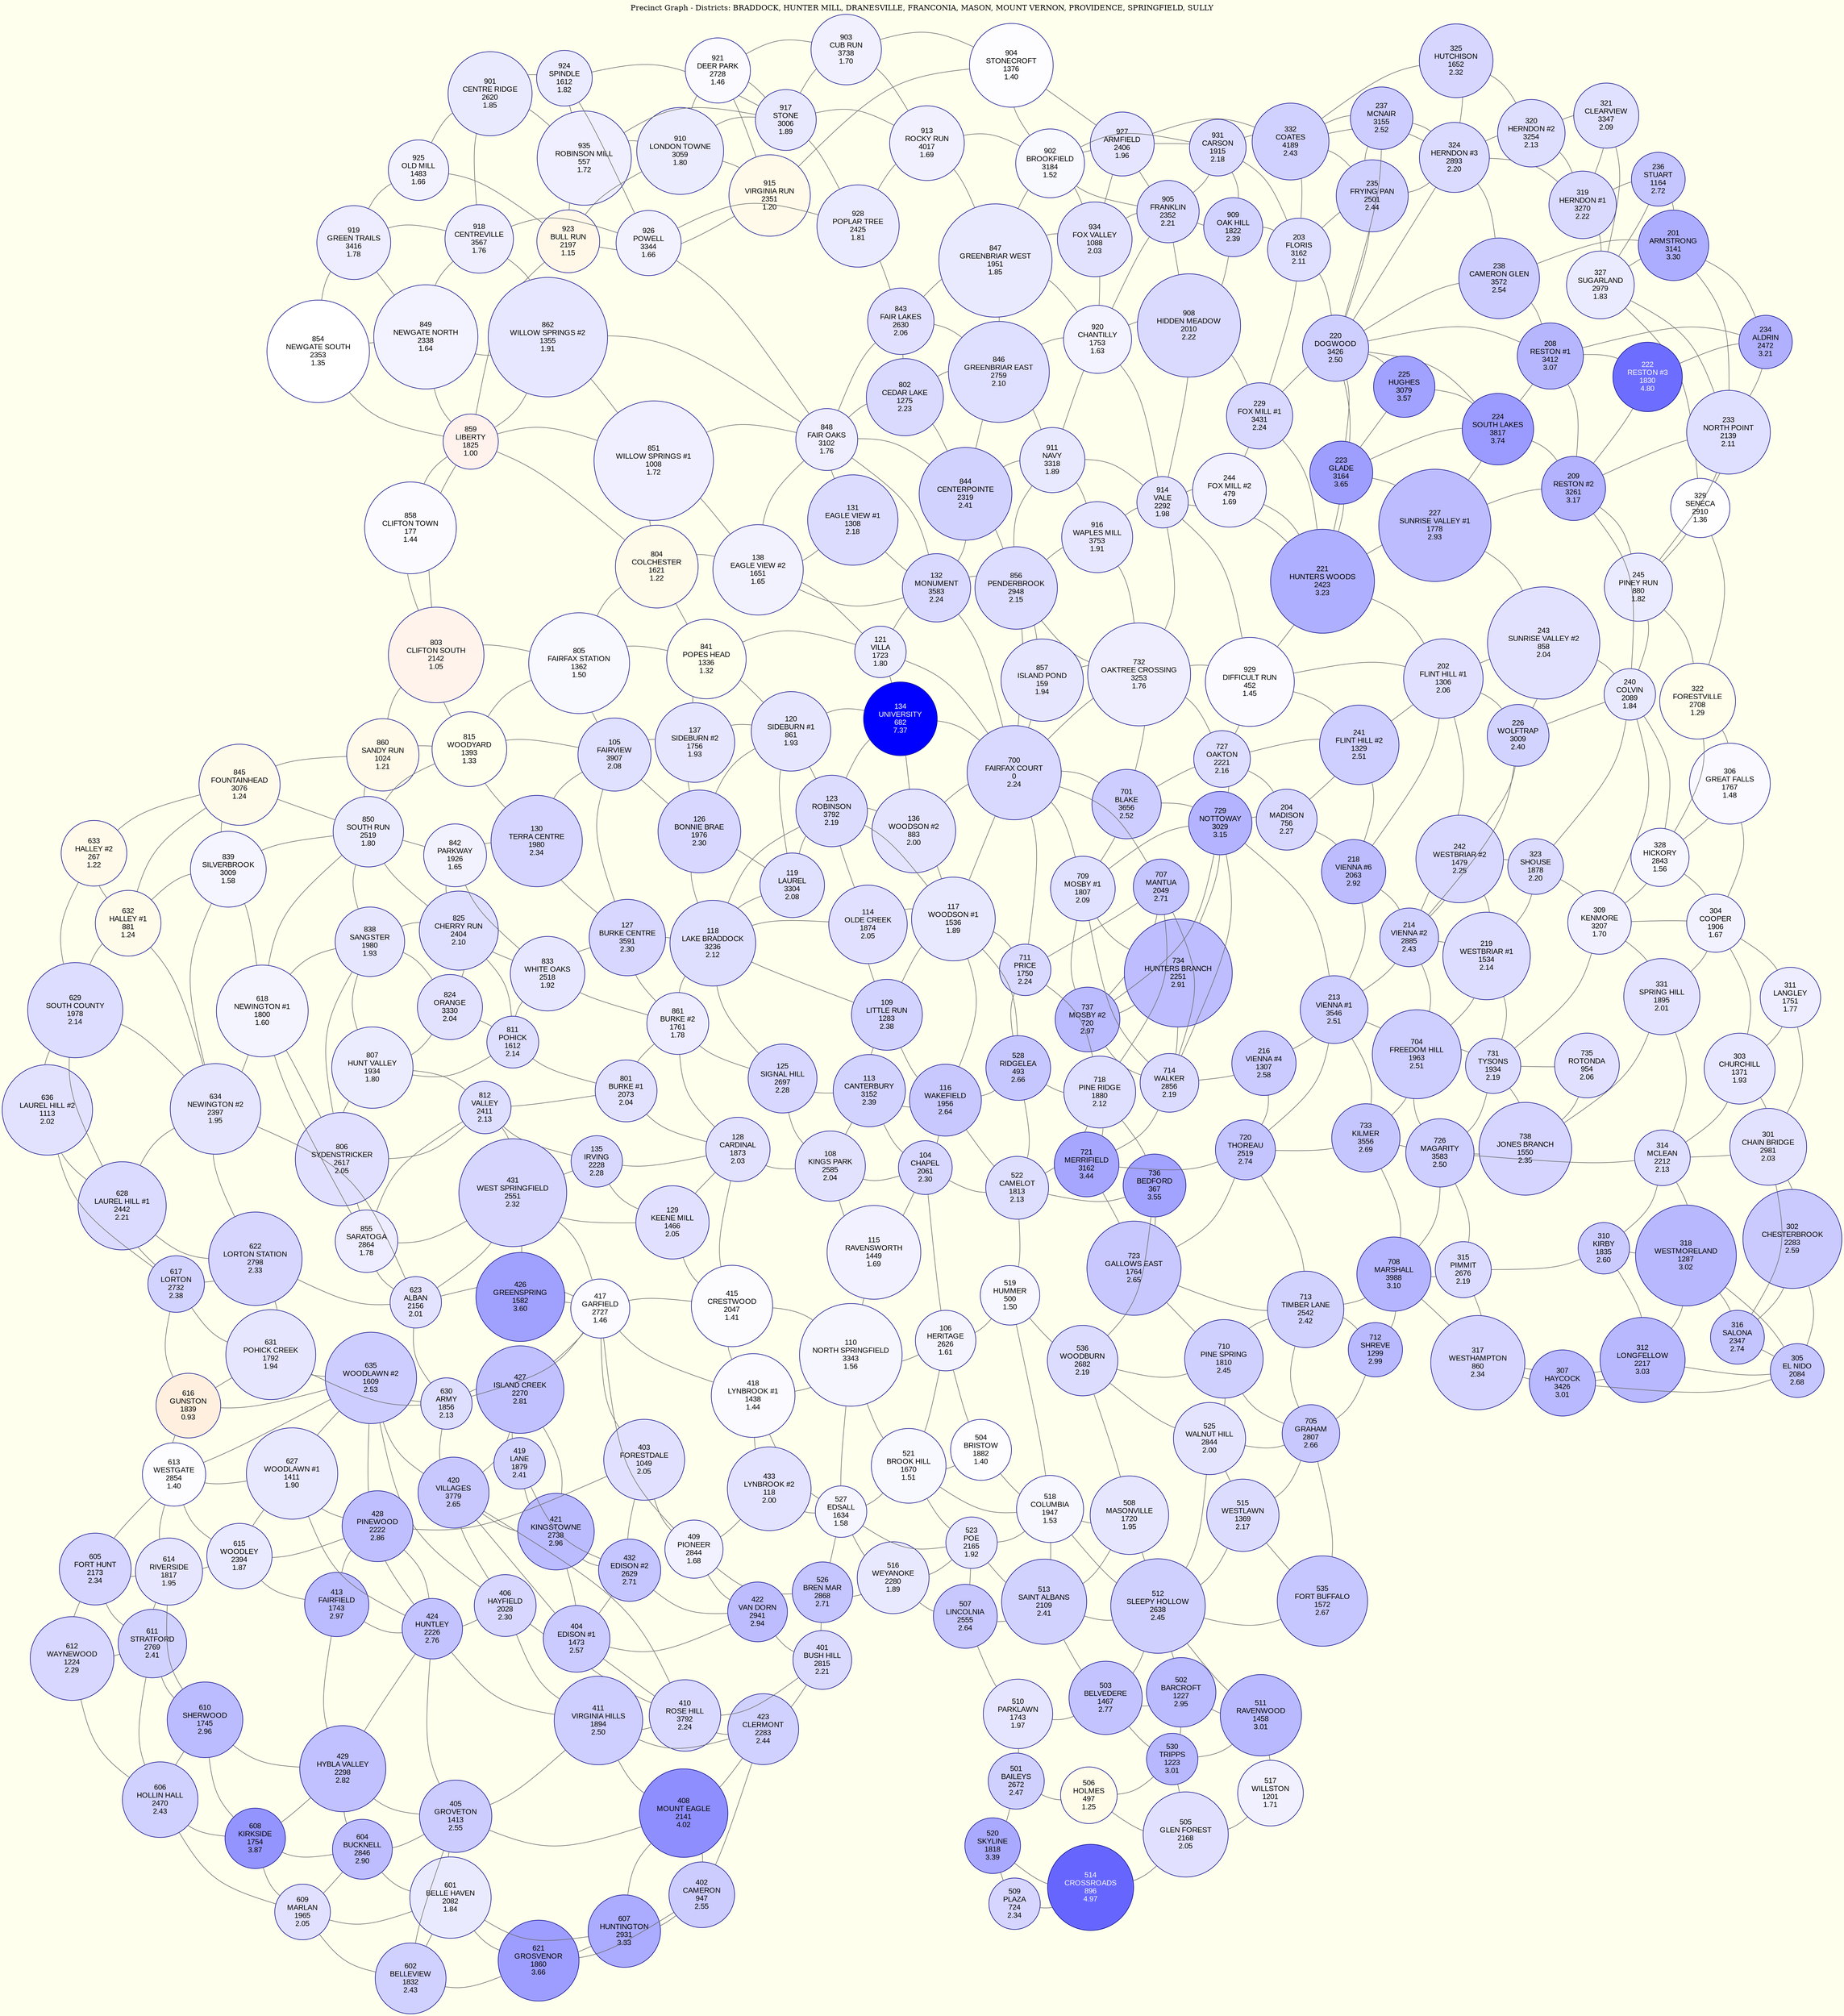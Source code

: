 strict graph G {
    layout=neato;
    model=subset;
    overlap=false;
    splines=curved;
    node [shape=circle, style=filled, color=darkblue, fontname="Arial"];
    edge [color="#666666"];
    bgcolor="#FFFFED";
    pack=true;
    packmode="clust";
    concentrate=true;
label="Precinct Graph - Districts: BRADDOCK, HUNTER MILL, DRANESVILLE, FRANCONIA, MASON, MOUNT VERNON, PROVIDENCE, SPRINGFIELD, SULLY";
labelloc="t";
subgraph SULLY {
    label="District SULLY";
    color=blue;
    concentrate=true;
    935 [label="935\nROBINSON MILL\n557\n1.72", fillcolor="#efefff", fontcolor="black", width="0.6994509429458104", height="0.6994509429458104"];
    935 -- {901,910,917,923,924};
    934 [label="934\nFOX VALLEY\n1088\n2.03", fillcolor="#e2e2ff", fontcolor="black", width="0.889591788016233", height="0.889591788016233"];
    934 -- {902,905,920,927,847};
    931 [label="931\nCARSON\n1915\n2.18", fillcolor="#dcdcff", fontcolor="black", width="1.185724516591072", height="1.185724516591072"];
    931 -- {905,909,927,203,332};
    929 [label="929\nDIFFICULT RUN\n452\n1.45", fillcolor="#fbfbff", fontcolor="black", width="0.6618524707567439", height="0.6618524707567439"];
    929 -- {914,202,221,241,727,732};
    928 [label="928\nPOPLAR TREE\n2425\n1.81", fillcolor="#ebebff", fontcolor="black", width="1.3683456672236811", height="1.3683456672236811"];
    928 -- {913,917,926,843};
    927 [label="927\nARMFIELD\n2406\n1.96", fillcolor="#e5e5ff", fontcolor="black", width="1.3615421341608975", height="1.3615421341608975"];
    927 -- {902,904,905,931,934,332};
    926 [label="926\nPOWELL\n3344\n1.66", fillcolor="#f2f2ff", fontcolor="black", width="1.6974218190498926", height="1.6974218190498926"];
    926 -- {918,924,928,848};
    925 [label="925\nOLD MILL\n1483\n1.66", fillcolor="#f2f2ff", fontcolor="black", width="1.0310336595846263", height="1.0310336595846263"];
    925 -- {901,919,923};
    924 [label="924\nSPINDLE\n1612\n1.82", fillcolor="#ebebff", fontcolor="black", width="1.077226068274051", height="1.077226068274051"];
    924 -- {901,917,926,935};
    923 [label="923\nBULL RUN\n2197\n1.15", fillcolor="#ff107107", fontcolor="black", width="1.2867032704702794", height="1.2867032704702794"];
    923 -- {915,925,935,859};
    921 [label="921\nDEER PARK\n2728\n1.46", fillcolor="#fafaff", fontcolor="black", width="1.4768441155407017", height="1.4768441155407017"];
    921 -- {903,910,915,917};
    920 [label="920\nCHANTILLY\n1753\n1.63", fillcolor="#f3f3ff", fontcolor="black", width="1.1277154452136546", height="1.1277154452136546"];
    920 -- {905,908,911,914,934,846,847};
    919 [label="919\nGREEN TRAILS\n3416\n1.78", fillcolor="#ededff", fontcolor="black", width="1.7232036285509669", height="1.7232036285509669"];
    919 -- {918,925,849,854};
    918 [label="918\nCENTREVILLE\n3567\n1.76", fillcolor="#eeeeff", fontcolor="black", width="1.7772738123657197", height="1.7772738123657197"];
    918 -- {901,919,926,862};
    917 [label="917\nSTONE\n3006\n1.89", fillcolor="#e8e8ff", fontcolor="black", width="1.5763905466698498", height="1.5763905466698498"];
    917 -- {903,910,913,921,924,928,935};
    916 [label="916\nWAPLES MILL\n3753\n1.91", fillcolor="#e7e7ff", fontcolor="black", width="1.8438768202434948", height="1.8438768202434948"];
    916 -- {911,914,732,856};
    915 [label="915\nVIRGINIA RUN\n2351\n1.20", fillcolor="#ff105105", fontcolor="black", width="1.341847696347577", height="1.341847696347577"];
    915 -- {904,910,921,923};
    914 [label="914\nVALE\n2292\n1.98", fillcolor="#e4e4ff", fontcolor="black", width="1.3207209357841967", height="1.3207209357841967"];
    914 -- {911,916,920,929,221,244};
    913 [label="913\nROCKY RUN\n4017\n1.69", fillcolor="#f0f0ff", fontcolor="black", width="1.9384101217474339", height="1.9384101217474339"];
    913 -- {902,903,917,928,847};
    911 [label="911\nNAVY\n3318\n1.89", fillcolor="#e8e8ff", fontcolor="black", width="1.6881117211745047", height="1.6881117211745047"];
    911 -- {914,916,920,844,846,856};
    910 [label="910\nLONDON TOWNE\n3059\n1.80", fillcolor="#ececff", fontcolor="black", width="1.5953688231081404", height="1.5953688231081404"];
    910 -- {917,921,923,935};
    909 [label="909\nOAK HILL\n1822\n2.39", fillcolor="#d3d3ff", fontcolor="black", width="1.1524230126521844", height="1.1524230126521844"];
    909 -- {905,908,931,203};
    908 [label="908\nHIDDEN MEADOW\n2010\n2.22", fillcolor="#dadaff", fontcolor="black", width="1.2197421819049894", height="1.2197421819049894"];
    908 -- {905,909,914,920,229};
    905 [label="905\nFRANKLIN\n2352\n2.21", fillcolor="#dbdbff", fontcolor="black", width="1.342205777035092", height="1.342205777035092"];
    905 -- {902,908,909,920,931,934};
    904 [label="904\nSTONECROFT\n1376\n1.40", fillcolor="#fdfdff", fontcolor="black", width="0.99271902602053", height="0.99271902602053"];
    904 -- {902,903,915,927};
    903 [label="903\nCUB RUN\n3738\n1.70", fillcolor="#f0f0ff", fontcolor="black", width="1.838505609930771", height="1.838505609930771"];
    903 -- {904,913,917,921};
    902 [label="902\nBROOKFIELD\n3184\n1.52", fillcolor="#f8f8ff", fontcolor="black", width="1.6401289090475053", height="1.6401289090475053"];
    902 -- {904,905,913,927,931,934,847};
    901 [label="901\nCENTRE RIDGE\n2620\n1.85", fillcolor="#eaeaff", fontcolor="black", width="1.4381714012890905", height="1.4381714012890905"];
    901 -- {918,924,925,935};
}
subgraph SPRINGFIELD {
    label="District SPRINGFIELD";
    color=blue;
    concentrate=true;
    862 [label="862\nWILLOW SPRINGS #2\n1355\n1.91", fillcolor="#e7e7ff", fontcolor="black", width="0.9851993315827167", height="0.9851993315827167"];
    862 -- {848,849,851,859,918};
    861 [label="861\nBURKE #2\n1761\n1.78", fillcolor="#ededff", fontcolor="black", width="1.1305800907137742", height="1.1305800907137742"];
    861 -- {801,833,118,125,127,128};
    860 [label="860\nSANDY RUN\n1024\n1.21", fillcolor="#ff105105", fontcolor="black", width="0.8666746240152781", height="0.8666746240152781"];
    860 -- {803,815,845,850};
    859 [label="859\nLIBERTY\n1825\n1.00", fillcolor="#ff10e10e", fontcolor="black", width="1.153497254714729", height="1.153497254714729"];
    859 -- {803,804,849,851,854,858,862};
    858 [label="858\nCLIFTON TOWN\n177\n1.44", fillcolor="#fbfbff", fontcolor="black", width="0.5633802816901409", height="0.5633802816901409"];
    858 -- {803,859};
    857 [label="857\nISLAND POND\n159\n1.94", fillcolor="#e6e6ff", fontcolor="black", width="0.5569348293148723", height="0.5569348293148723"];
    857 -- {856,700,732};
    856 [label="856\nPENDERBROOK\n2948\n2.15", fillcolor="#ddddff", fontcolor="black", width="1.555621866793984", height="1.555621866793984"];
    856 -- {844,857,700,132,732,911,916};
    855 [label="855\nSARATOGA\n2864\n1.78", fillcolor="#ededff", fontcolor="black", width="1.525543089042731", height="1.525543089042731"];
    855 -- {806,812,623};
    854 [label="854\nNEWGATE SOUTH\n2353\n1.35", fillcolor="#ffffff", fontcolor="black", width="1.342563857722607", height="1.342563857722607"];
    854 -- {849,859,919};
    851 [label="851\nWILLOW SPRINGS #1\n1008\n1.72", fillcolor="#efefff", fontcolor="black", width="0.8609453330150394", height="0.8609453330150394"];
    851 -- {804,848,862,138};
    850 [label="850\nSOUTH RUN\n2519\n1.80", fillcolor="#ececff", fontcolor="black", width="1.4020052518500836", height="1.4020052518500836"];
    850 -- {815,825,838,839,842,845,860,618};
    849 [label="849\nNEWGATE NORTH\n2338\n1.64", fillcolor="#f3f3ff", fontcolor="black", width="1.337192647409883", height="1.337192647409883"];
    849 -- {854,859,862,918,919};
    848 [label="848\nFAIR OAKS\n3102\n1.76", fillcolor="#eeeeff", fontcolor="black", width="1.6107662926712818", height="1.6107662926712818"];
    848 -- {802,843,844,851,862,132,138,926};
    847 [label="847\nGREENBRIAR WEST\n1951\n1.85", fillcolor="#eaeaff", fontcolor="black", width="1.198615421341609", height="1.198615421341609"];
    847 -- {843,846,902,913,920,934};
    846 [label="846\nGREENBRIAR EAST\n2759\n2.10", fillcolor="#dfdfff", fontcolor="black", width="1.4879446168536643", height="1.4879446168536643"];
    846 -- {802,843,844,847,911,920};
    845 [label="845\nFOUNTAINHEAD\n3076\n1.24", fillcolor="#ff104104", fontcolor="black", width="1.601456194795894", height="1.601456194795894"];
    845 -- {839,850,860,632,633};
    844 [label="844\nCENTERPOINTE\n2319\n2.41", fillcolor="#d2d2ff", fontcolor="black", width="1.3303891143470996", height="1.3303891143470996"];
    844 -- {802,846,848,856,132};
    843 [label="843\nFAIR LAKES\n2630\n2.06", fillcolor="#e1e1ff", fontcolor="black", width="1.4417522081642398", height="1.4417522081642398"];
    843 -- {802,846,847,848,928};
    842 [label="842\nPARKWAY\n1926\n1.65", fillcolor="#f2f2ff", fontcolor="black", width="1.189663404153736", height="1.189663404153736"];
    842 -- {825,833,850,130};
    841 [label="841\nPOPES HEAD\n1336\n1.32", fillcolor="#ff100100", fontcolor="black", width="0.9783957985199332", height="0.9783957985199332"];
    841 -- {804,805,120,121,137};
    839 [label="839\nSILVERBROOK\n3009\n1.58", fillcolor="#f5f5ff", fontcolor="black", width="1.5774647887323945", height="1.5774647887323945"];
    839 -- {845,850,632,634};
    838 [label="838\nSANGSTER\n1980\n1.93", fillcolor="#e6e6ff", fontcolor="black", width="1.2089997612795416", height="1.2089997612795416"];
    838 -- {806,824,825,850,618};
    833 [label="833\nWHITE OAKS\n2518\n1.92", fillcolor="#e7e7ff", fontcolor="black", width="1.4016471711625687", height="1.4016471711625687"];
    833 -- {811,825,842,861,127};
    825 [label="825\nCHERRY RUN\n2404\n2.10", fillcolor="#dfdfff", fontcolor="black", width="1.3608259727858678", height="1.3608259727858678"];
    825 -- {811,824,833,838,842,850};
    824 [label="824\nORANGE\n3330\n2.04", fillcolor="#e2e2ff", fontcolor="black", width="1.6924086894246837", height="1.6924086894246837"];
    824 -- {807,811,825,838};
    815 [label="815\nWOODYARD\n1393\n1.33", fillcolor="#ff100100", fontcolor="black", width="0.9988063977082836", height="0.9988063977082836"];
    815 -- {803,805,850,860,105,130};
    812 [label="812\nVALLEY\n2411\n2.13", fillcolor="#dedeff", fontcolor="black", width="1.3633325375984722", height="1.3633325375984722"];
    812 -- {801,807,855,135,431};
    811 [label="811\nPOHICK\n1612\n2.14", fillcolor="#dedeff", fontcolor="black", width="1.077226068274051", height="1.077226068274051"];
    811 -- {801,807,824,833,825};
    807 [label="807\nHUNT VALLEY\n1934\n1.80", fillcolor="#ececff", fontcolor="black", width="1.1925280496538555", height="1.1925280496538555"];
    807 -- {806,811,812,824,838};
    806 [label="806\nSYDENSTRICKER\n2617\n2.05", fillcolor="#e1e1ff", fontcolor="black", width="1.4370971592265458", height="1.4370971592265458"];
    806 -- {807,812,838,855,618};
    805 [label="805\nFAIRFAX STATION\n1362\n1.50", fillcolor="#f8f8ff", fontcolor="black", width="0.9877058963953211", height="0.9877058963953211"];
    805 -- {803,804,815,841,105};
    804 [label="804\nCOLCHESTER\n1621\n1.22", fillcolor="#ff104104", fontcolor="black", width="1.0804487944616854", height="1.0804487944616854"];
    804 -- {805,841,851,859,138};
    803 [label="803\nCLIFTON SOUTH\n2142\n1.05", fillcolor="#ff10c10c", fontcolor="black", width="1.2670088326569586", height="1.2670088326569586"];
    803 -- {805,815,858,859,860};
    802 [label="802\nCEDAR LAKE\n1275\n2.23", fillcolor="#dadaff", fontcolor="black", width="0.9565528765815231", height="0.9565528765815231"];
    802 -- {843,844,846,848};
    801 [label="801\nBURKE #1\n2073\n2.04", fillcolor="#e2e2ff", fontcolor="black", width="1.2423012652184293", height="1.2423012652184293"];
    801 -- {811,812,861,128};
}
subgraph PROVIDENCE {
    label="District PROVIDENCE";
    color=blue;
    concentrate=true;
    738 [label="738\nJONES BRANCH\n1550\n2.35", fillcolor="#d5d5ff", fontcolor="black", width="1.0550250656481261", height="1.0550250656481261"];
    738 -- {726,731,735,331};
    737 [label="737\nMOSBY #2\n720\n2.97", fillcolor="#bbbbff", fontcolor="black", width="0.7578180950107425", height="0.7578180950107425"];
    737 -- {707,709,714,734};
    736 [label="736\nBEDFORD\n367\n3.55", fillcolor="#a2a2ff", fontcolor="black", width="0.6314156123179757", height="0.6314156123179757"];
    736 -- {718,723,522,536};
    735 [label="735\nROTONDA\n954\n2.06", fillcolor="#e1e1ff", fontcolor="black", width="0.8416089758892338", height="0.8416089758892338"];
    735 -- {731,738};
    734 [label="734\nHUNTERS BRANCH\n2251\n2.91", fillcolor="#bdbdff", fontcolor="black", width="1.306039627596085", height="1.306039627596085"];
    734 -- {709,714,729,737};
    733 [label="733\nKILMER\n3556\n2.69", fillcolor="#c6c6ff", fontcolor="black", width="1.7733349248030557", height="1.7733349248030557"];
    733 -- {704,708,720,726,213};
    732 [label="732\nOAKTREE CROSSING\n3253\n1.76", fillcolor="#eeeeff", fontcolor="black", width="1.6648364764860348", height="1.6648364764860348"];
    732 -- {701,727,700,856,857,914,916,929};
    731 [label="731\nTYSONS\n1934\n2.19", fillcolor="#dbdbff", fontcolor="black", width="1.1925280496538555", height="1.1925280496538555"];
    731 -- {726,735,738,219,309};
    729 [label="729\nNOTTOWAY\n3029\n3.15", fillcolor="#b3b3ff", fontcolor="black", width="1.5846264024826928", height="1.5846264024826928"];
    729 -- {701,727,737,204,213};
    727 [label="727\nOAKTON\n2221\n2.16", fillcolor="#ddddff", fontcolor="black", width="1.2952972069706374", height="1.2952972069706374"];
    727 -- {701,729,732,204,241,929};
    726 [label="726\nMAGARITY\n3583\n2.50", fillcolor="#ceceff", fontcolor="black", width="1.7830031033659584", height="1.7830031033659584"];
    726 -- {704,708,731,733,314,315};
    723 [label="723\nGALLOWS EAST\n1764\n2.65", fillcolor="#c8c8ff", fontcolor="black", width="1.1316543327763189", height="1.1316543327763189"];
    723 -- {710,713,720,721};
    721 [label="721\nMERRIFIELD\n3162\n3.44", fillcolor="#a6a6ff", fontcolor="black", width="1.6322511339221772", height="1.6322511339221772"];
    721 -- {714,718,720,723};
    720 [label="720\nTHOREAU\n2519\n2.74", fillcolor="#c4c4ff", fontcolor="black", width="1.4020052518500836", height="1.4020052518500836"];
    720 -- {713,721,723,733,213,216};
    718 [label="718\nPINE RIDGE\n1880\n2.12", fillcolor="#dfdfff", fontcolor="black", width="1.1731916925280497", height="1.1731916925280497"];
    718 -- {707,711,721,736,522};
    714 [label="714\nWALKER\n2856\n2.19", fillcolor="#dbdbff", fontcolor="black", width="1.5226784435426117", height="1.5226784435426117"];
    714 -- {707,709,721,729,737,216};
    713 [label="713\nTIMBER LANE\n2542\n2.42", fillcolor="#d2d2ff", fontcolor="black", width="1.4102411076629267", height="1.4102411076629267"];
    713 -- {705,708,710,720,723};
    712 [label="712\nSHREVE\n1299\n2.99", fillcolor="#b9b9ff", fontcolor="black", width="0.9651468130818811", height="0.9651468130818811"];
    712 -- {708,713};
    711 [label="711\nPRICE\n1750\n2.24", fillcolor="#d9d9ff", fontcolor="black", width="1.12664120315111", height="1.12664120315111"];
    711 -- {707,718,700,117,528};
    710 [label="710\nPINE SPRING\n1810\n2.45", fillcolor="#d0d0ff", fontcolor="black", width="1.1481260444020052", height="1.1481260444020052"];
    710 -- {705,713,723,525,536};
    709 [label="709\nMOSBY #1\n1807\n2.09", fillcolor="#e0e0ff", fontcolor="black", width="1.1470518023394605", height="1.1470518023394605"];
    709 -- {700,701,729,737,734};
    708 [label="708\nMARSHALL\n3988\n3.10", fillcolor="#b5b5ff", fontcolor="black", width="1.928025781809501", height="1.928025781809501"];
    708 -- {712,713,733,315,317};
    707 [label="707\nMANTUA\n2049\n2.71", fillcolor="#c5c5ff", fontcolor="black", width="1.233707328718071", height="1.233707328718071"];
    707 -- {700,711,714,718,737};
    705 [label="705\nGRAHAM\n2807\n2.66", fillcolor="#c8c8ff", fontcolor="black", width="1.5051324898543805", height="1.5051324898543805"];
    705 -- {710,712,713,515,525,535};
    704 [label="704\nFREEDOM HILL\n1963\n2.51", fillcolor="#ceceff", fontcolor="black", width="1.2029123895917881", height="1.2029123895917881"];
    704 -- {726,733,731,213,214,219};
    701 [label="701\nBLAKE\n3656\n2.52", fillcolor="#cdcdff", fontcolor="black", width="1.8091429935545476", height="1.8091429935545476"];
    701 -- {709,727,729,732,700};
    700 [label="700\nFAIRFAX COURT\n0\n2.24", fillcolor="#d9d9ff", fontcolor="black", width="0.5", height="0.5"];
    700 -- {117,121,132,134,136,701,707,709,711,732,856,857};
}
subgraph MOUNTVERNON {
    label="District MOUNT VERNON";
    color=blue;
    concentrate=true;
    636 [label="636\nLAUREL HILL #2\n1113\n2.02", fillcolor="#e2e2ff", fontcolor="black", width="0.8985438052041059", height="0.8985438052041059"];
    636 -- {617,628,629};
    635 [label="635\nWOODLAWN #2\n1609\n2.53", fillcolor="#cdcdff", fontcolor="black", width="1.0761518262115064", height="1.0761518262115064"];
    635 -- {613,616,630,631,406,420,424};
    634 [label="634\nNEWINGTON #2\n2397\n1.95", fillcolor="#e6e6ff", fontcolor="black", width="1.3583194079732632", height="1.3583194079732632"];
    634 -- {618,623,628,629,632,839};
    633 [label="633\nHALLEY #2\n267\n1.22", fillcolor="#ff105105", fontcolor="black", width="0.5956075435664836", height="0.5956075435664836"];
    633 -- {629,632,845};
    632 [label="632\nHALLEY #1\n881\n1.24", fillcolor="#ff104104", fontcolor="black", width="0.8154690857006446", height="0.8154690857006446"];
    632 -- {629,633,634,839,845};
    631 [label="631\nPOHICK CREEK\n1792\n1.94", fillcolor="#e6e6ff", fontcolor="black", width="1.1416805920267366", height="1.1416805920267366"];
    631 -- {616,622,630,635};
    630 [label="630\nARMY\n1856\n2.13", fillcolor="#dedeff", fontcolor="black", width="1.1645977560276917", height="1.1645977560276917"];
    630 -- {623,631,635,427};
    629 [label="629\nSOUTH COUNTY\n1978\n2.14", fillcolor="#ddddff", fontcolor="black", width="1.2082835999045118", height="1.2082835999045118"];
    629 -- {628,632,633,634};
    628 [label="628\nLAUREL HILL #1\n2442\n2.21", fillcolor="#dbdbff", fontcolor="black", width="1.3744330389114348", height="1.3744330389114348"];
    628 -- {622,629,634,636};
    627 [label="627\nWOODLAWN #1\n1411\n1.90", fillcolor="#e8e8ff", fontcolor="black", width="1.0052518500835521", height="1.0052518500835521"];
    627 -- {613,615,635,424,428};
    623 [label="623\nALBAN\n2156\n2.01", fillcolor="#e3e3ff", fontcolor="black", width="1.2720219622821676", height="1.2720219622821676"];
    623 -- {622,630,634,417,431,855};
    622 [label="622\nLORTON STATION\n2798\n2.33", fillcolor="#d6d6ff", fontcolor="black", width="1.5019097636667462", height="1.5019097636667462"];
    622 -- {617,623,628,631,634};
    621 [label="621\nGROSVENOR\n1860\n3.66", fillcolor="#9d9dff", fontcolor="black", width="1.1660300787777513", height="1.1660300787777513"];
    621 -- {601,602,607};
    618 [label="618\nNEWINGTON #1\n1800\n1.60", fillcolor="#f4f4ff", fontcolor="black", width="1.1445452375268559", height="1.1445452375268559"];
    618 -- {634,806,838,839,850,855};
    617 [label="617\nLORTON\n2732\n2.38", fillcolor="#d3d3ff", fontcolor="black", width="1.4782764382907616", height="1.4782764382907616"];
    617 -- {616,622,628,631,636};
    616 [label="616\nGUNSTON\n1839\n0.93", fillcolor="#ff111111", fontcolor="black", width="1.1585103843399378", height="1.1585103843399378"];
    616 -- {613,617,631,635};
    615 [label="615\nWOODLEY\n2394\n1.87", fillcolor="#e9e9ff", fontcolor="black", width="1.3572451659107185", height="1.3572451659107185"];
    615 -- {613,614,627,413,428};
    614 [label="614\nRIVERSIDE\n1817\n1.95", fillcolor="#e6e6ff", fontcolor="black", width="1.1506326092146097", height="1.1506326092146097"];
    614 -- {605,611,610,613,615};
    613 [label="613\nWESTGATE\n2854\n1.40", fillcolor="#fdfdff", fontcolor="black", width="1.5219622821675818", height="1.5219622821675818"];
    613 -- {605,614,615,616,635,627};
    612 [label="612\nWAYNEWOOD\n1224\n2.29", fillcolor="#d7d7ff", fontcolor="black", width="0.9382907615182622", height="0.9382907615182622"];
    612 -- {605,606,611};
    611 [label="611\nSTRATFORD\n2769\n2.41", fillcolor="#d2d2ff", fontcolor="black", width="1.4915254237288136", height="1.4915254237288136"];
    611 -- {605,606,610,612,614};
    610 [label="610\nSHERWOOD\n1745\n2.96", fillcolor="#bbbbff", fontcolor="black", width="1.1248507997135353", height="1.1248507997135353"];
    610 -- {606,608,611,614,429};
    609 [label="609\nMARLAN\n1965\n2.05", fillcolor="#e1e1ff", fontcolor="black", width="1.2036285509668179", height="1.2036285509668179"];
    609 -- {601,602,604,606,608};
    608 [label="608\nKIRKSIDE\n1754\n3.87", fillcolor="#9494ff", fontcolor="black", width="1.1280735259011698", height="1.1280735259011698"];
    608 -- {604,606,609,610,429};
    607 [label="607\nHUNTINGTON\n2931\n3.33", fillcolor="#ababff", fontcolor="black", width="1.5495344951062306", height="1.5495344951062306"];
    607 -- {601,621,408};
    606 [label="606\nHOLLIN HALL\n2470\n2.43", fillcolor="#d1d1ff", fontcolor="black", width="1.3844592981618524", height="1.3844592981618524"];
    606 -- {609,610,611,612};
    605 [label="605\nFORT HUNT\n2173\n2.34", fillcolor="#d5d5ff", fontcolor="black", width="1.2781093339699212", height="1.2781093339699212"];
    605 -- {611,612,613,614};
    604 [label="604\nBUCKNELL\n2846\n2.90", fillcolor="#bdbdff", fontcolor="black", width="1.5190976366674622", height="1.5190976366674622"];
    604 -- {601,608,609,405,429};
    602 [label="602\nBELLEVIEW\n1832\n2.43", fillcolor="#d1d1ff", fontcolor="black", width="1.1560038195273337", height="1.1560038195273337"];
    602 -- {601,609,621,405};
    601 [label="601\nBELLE HAVEN\n2082\n1.84", fillcolor="#eaeaff", fontcolor="black", width="1.2455239914060634", height="1.2455239914060634"];
    601 -- {602,604,607,609,621};
}
subgraph MASON {
    label="District MASON";
    color=blue;
    concentrate=true;
    536 [label="536\nWOODBURN\n2682\n2.19", fillcolor="#dcdcff", fontcolor="black", width="1.4603724039150154", height="1.4603724039150154"];
    536 -- {508,519,525,710,736};
    535 [label="535\nFORT BUFFALO\n1572\n2.67", fillcolor="#c7c7ff", fontcolor="black", width="1.0629028407734542", height="1.0629028407734542"];
    535 -- {512,515,705};
    530 [label="530\nTRIPPS\n1223\n3.01", fillcolor="#b8b8ff", fontcolor="black", width="0.9379326808307471", height="0.9379326808307471"];
    530 -- {502,503,505,506,511};
    528 [label="528\nRIDGELEA\n493\n2.66", fillcolor="#c7c7ff", fontcolor="black", width="0.6765337789448556", height="0.6765337789448556"];
    528 -- {522,116,117,711,718};
    527 [label="527\nEDSALL\n1634\n1.58", fillcolor="#f5f5ff", fontcolor="black", width="1.0851038433993794", height="1.0851038433993794"];
    527 -- {516,523,521,526,110,418,433};
    526 [label="526\nBREN MAR\n2868\n2.71", fillcolor="#c5c5ff", fontcolor="black", width="1.5269754117927907", height="1.5269754117927907"];
    526 -- {516,527,401};
    525 [label="525\nWALNUT HILL\n2844\n2.00", fillcolor="#e4e4ff", fontcolor="black", width="1.5183814752924325", height="1.5183814752924325"];
    525 -- {512,515,536,705,710};
    523 [label="523\nPOE\n2165\n1.92", fillcolor="#e7e7ff", fontcolor="black", width="1.2752446884698019", height="1.2752446884698019"];
    523 -- {507,513,516,518,521,527};
    522 [label="522\nCAMELOT\n1813\n2.13", fillcolor="#dedeff", fontcolor="black", width="1.14920028646455", height="1.14920028646455"];
    522 -- {519,528,104,116,718,736};
    521 [label="521\nBROOK HILL\n1670\n1.51", fillcolor="#f8f8ff", fontcolor="black", width="1.0979947481499164", height="1.0979947481499164"];
    521 -- {504,518,523,527,106,110};
    520 [label="520\nSKYLINE\n1818\n3.39", fillcolor="#a9a9ff", fontcolor="black", width="1.1509906899021245", height="1.1509906899021245"];
    520 -- {501,509,514};
    519 [label="519\nHUMMER\n500\n1.50", fillcolor="#f7f7ff", fontcolor="black", width="0.67904034375746", height="0.67904034375746"];
    519 -- {518,522,536,106};
    518 [label="518\nCOLUMBIA\n1947\n1.53", fillcolor="#f7f7ff", fontcolor="black", width="1.1971830985915493", height="1.1971830985915493"];
    518 -- {504,508,512,513,519,521};
    517 [label="517\nWILLSTON\n1201\n1.71", fillcolor="#f0f0ff", fontcolor="black", width="0.930054905705419", height="0.930054905705419"];
    517 -- {505,511};
    516 [label="516\nWEYANOKE\n2280\n1.89", fillcolor="#e8e8ff", fontcolor="black", width="1.3164239675340177", height="1.3164239675340177"];
    516 -- {507,523,526,527};
    515 [label="515\nWESTLAWN\n1369\n2.17", fillcolor="#dcdcff", fontcolor="black", width="0.9902124612079255", height="0.9902124612079255"];
    515 -- {512,525,535,705};
    514 [label="514\nCROSSROADS\n896\n4.97", fillcolor="#6666ff", fontcolor="white", width="0.8208402960133683", height="0.8208402960133683"];
    514 -- {505,509,520};
    513 [label="513\nSAINT ALBANS\n2109\n2.41", fillcolor="#d2d2ff", fontcolor="black", width="1.2551921699689663", height="1.2551921699689663"];
    513 -- {503,507,508,512,518,523};
    512 [label="512\nSLEEPY HOLLOW\n2638\n2.45", fillcolor="#d0d0ff", fontcolor="black", width="1.444616853664359", height="1.444616853664359"];
    512 -- {502,508,511,513,515,525,535};
    511 [label="511\nRAVENWOOD\n1458\n3.01", fillcolor="#b9b9ff", fontcolor="black", width="1.0220816423967534", height="1.0220816423967534"];
    511 -- {502,512,517,530};
    510 [label="510\nPARKLAWN\n1743\n1.97", fillcolor="#e5e5ff", fontcolor="black", width="1.1241346383385056", height="1.1241346383385056"];
    510 -- {501,503,507};
    509 [label="509\nPLAZA\n724\n2.34", fillcolor="#d5d5ff", fontcolor="black", width="0.7592504177608022", height="0.7592504177608022"];
    509 -- {514,520};
    508 [label="508\nMASONVILLE\n1720\n1.95", fillcolor="#e6e6ff", fontcolor="black", width="1.1158987825256625", height="1.1158987825256625"];
    508 -- {512,513,518,536};
    507 [label="507\nLINCOLNIA\n2555\n2.64", fillcolor="#c8c8ff", fontcolor="black", width="1.4148961566006206", height="1.4148961566006206"];
    507 -- {510,513,516,523};
    506 [label="506\nHOLMES\n497\n1.25", fillcolor="#ff103103", fontcolor="black", width="0.6779661016949152", height="0.6779661016949152"];
    506 -- {501,505,530};
    505 [label="505\nGLEN FOREST\n2168\n2.05", fillcolor="#e1e1ff", fontcolor="black", width="1.2763189305323466", height="1.2763189305323466"];
    505 -- {506,514,517,530};
    504 [label="504\nBRISTOW\n1882\n1.40", fillcolor="#fdfdff", fontcolor="black", width="1.1739078539030796", height="1.1739078539030796"];
    504 -- {518,521,106};
    503 [label="503\nBELVEDERE\n1467\n2.77", fillcolor="#c3c3ff", fontcolor="black", width="1.0253043685843877", height="1.0253043685843877"];
    503 -- {502,510,512,513,530};
    502 [label="502\nBARCROFT\n1227\n2.95", fillcolor="#bbbbff", fontcolor="black", width="0.9393650035808069", height="0.9393650035808069"];
    502 -- {503,511,512,530};
    501 [label="501\nBAILEYS\n2672\n2.47", fillcolor="#d0d0ff", fontcolor="black", width="1.4567915970398664", height="1.4567915970398664"];
    501 -- {506,510,520};
}
subgraph FRANCONIA {
    label="District FRANCONIA";
    color=blue;
    concentrate=true;
    433 [label="433\nLYNBROOK #2\n118\n2.00", fillcolor="#e3e3ff", fontcolor="black", width="0.5422535211267605", height="0.5422535211267605"];
    433 -- {409,418,527};
    432 [label="432\nEDISON #2\n2629\n2.71", fillcolor="#c5c5ff", fontcolor="black", width="1.4413941274767248", height="1.4413941274767248"];
    432 -- {403,404,419,421,422};
    431 [label="431\nWEST SPRINGFIELD\n2551\n2.32", fillcolor="#d6d6ff", fontcolor="black", width="1.4134638338505612", height="1.4134638338505612"];
    431 -- {417,426,129,135,623,812,855};
    429 [label="429\nHYBLA VALLEY\n2298\n2.82", fillcolor="#c1c1ff", fontcolor="black", width="1.3228694199092863", height="1.3228694199092863"];
    429 -- {405,413,424,604,608,610};
    428 [label="428\nPINEWOOD\n2222\n2.86", fillcolor="#bfbfff", fontcolor="black", width="1.2956552876581524", height="1.2956552876581524"];
    428 -- {403,424,615,627};
    427 [label="427\nISLAND CREEK\n2270\n2.81", fillcolor="#c1c1ff", fontcolor="black", width="1.3128431606588684", height="1.3128431606588684"];
    427 -- {417,419,420,421,630};
    426 [label="426\nGREENSPRING\n1582\n3.60", fillcolor="#a0a0ff", fontcolor="black", width="1.0664836476486035", height="1.0664836476486035"];
    426 -- {417,431};
    424 [label="424\nHUNTLEY\n2226\n2.76", fillcolor="#c3c3ff", fontcolor="black", width="1.2970876104082119", height="1.2970876104082119"];
    424 -- {405,406,411,413,428,429,627,635};
    423 [label="423\nCLERMONT\n2283\n2.44", fillcolor="#d1d1ff", fontcolor="black", width="1.3174982095965624", height="1.3174982095965624"];
    423 -- {401,402,408,410,411};
    422 [label="422\nVAN DORN\n2941\n2.94", fillcolor="#bcbcff", fontcolor="black", width="1.5531153019813797", height="1.5531153019813797"];
    422 -- {401,404,409,432};
    421 [label="421\nKINGSTOWNE\n2738\n2.96", fillcolor="#bbbbff", fontcolor="black", width="1.480424922415851", height="1.480424922415851"];
    421 -- {404,419,420,427,432};
    420 [label="420\nVILLAGES\n3779\n2.65", fillcolor="#c8c8ff", fontcolor="black", width="1.8531869181188827", height="1.8531869181188827"];
    420 -- {406,421,427,630,635};
    419 [label="419\nLANE\n1879\n2.41", fillcolor="#d2d2ff", fontcolor="black", width="1.1728336118405347", height="1.1728336118405347"];
    419 -- {421,427,432};
    418 [label="418\nLYNBROOK #1\n1438\n1.44", fillcolor="#fbfbff", fontcolor="black", width="1.014920028646455", height="1.014920028646455"];
    418 -- {415,417,433};
    417 [label="417\nGARFIELD\n2727\n1.46", fillcolor="#fafaff", fontcolor="black", width="1.476486034853187", height="1.476486034853187"];
    417 -- {403,409,418,415,426,427,431,623,630};
    415 [label="415\nCRESTWOOD\n2047\n1.41", fillcolor="#fcfcff", fontcolor="black", width="1.2329911673430414", height="1.2329911673430414"];
    415 -- {418,417,110,128,129};
    413 [label="413\nFAIRFIELD\n1743\n2.97", fillcolor="#bbbbff", fontcolor="black", width="1.1241346383385056", height="1.1241346383385056"];
    413 -- {424,428,429,615};
    411 [label="411\nVIRGINIA HILLS\n1894\n2.50", fillcolor="#ceceff", fontcolor="black", width="1.1782048221532584", height="1.1782048221532584"];
    411 -- {405,406,408,410,423};
    410 [label="410\nROSE HILL\n3792\n2.24", fillcolor="#d9d9ff", fontcolor="black", width="1.8578419670565767", height="1.8578419670565767"];
    410 -- {401,404,411,420,423};
    409 [label="409\nPIONEER\n2844\n1.68", fillcolor="#f1f1ff", fontcolor="black", width="1.5183814752924325", height="1.5183814752924325"];
    409 -- {403,417,422,433,526};
    408 [label="408\nMOUNT EAGLE\n2141\n4.02", fillcolor="#8e8eff", fontcolor="black", width="1.2666507519694437", height="1.2666507519694437"];
    408 -- {402,405,411,607};
    406 [label="406\nHAYFIELD\n2028\n2.30", fillcolor="#d7d7ff", fontcolor="black", width="1.2261876342802578", height="1.2261876342802578"];
    406 -- {410,420,424,635};
    405 [label="405\nGROVETON\n1413\n2.55", fillcolor="#ccccff", fontcolor="black", width="1.005968011458582", height="1.005968011458582"];
    405 -- {408,411,424,429,604,601};
    404 [label="404\nEDISON #1\n1473\n2.57", fillcolor="#cbcbff", fontcolor="black", width="1.027452852709477", height="1.027452852709477"];
    404 -- {410,420,421,422,432};
    403 [label="403\nFORESTDALE\n1049\n2.05", fillcolor="#e1e1ff", fontcolor="black", width="0.8756266412031511", height="0.8756266412031511"];
    403 -- {409,417,432};
    402 [label="402\nCAMERON\n947\n2.55", fillcolor="#ccccff", fontcolor="black", width="0.8391024110766292", height="0.8391024110766292"];
    402 -- {408,423,607,621};
    401 [label="401\nBUSH HILL\n2815\n2.21", fillcolor="#dadaff", fontcolor="black", width="1.5079971353544999", height="1.5079971353544999"];
    401 -- {410,422,423,526};
}
subgraph DRANESVILLE {
    label="District DRANESVILLE";
    color=blue;
    concentrate=true;
    332 [label="332\nCOATES\n4189\n2.43", fillcolor="#d1d1ff", fontcolor="black", width="2", height="2"];
    332 -- {324,325,203,235,237,927};
    331 [label="331\nSPRING HILL\n1895\n2.01", fillcolor="#e3e3ff", fontcolor="black", width="1.1785629028407736", height="1.1785629028407736"];
    331 -- {304,309,314,738};
    329 [label="329\nSENECA\n2910\n1.36", fillcolor="#fffefe", fontcolor="black", width="1.5420148006684173", height="1.5420148006684173"];
    329 -- {322,327,233,245};
    328 [label="328\nHICKORY\n2843\n1.56", fillcolor="#f6f6ff", fontcolor="black", width="1.5180233946049175", height="1.5180233946049175"];
    328 -- {304,306,309,322,240};
    327 [label="327\nSUGARLAND\n2979\n1.83", fillcolor="#ebebff", fontcolor="black", width="1.5667223681069467", height="1.5667223681069467"];
    327 -- {319,321,329,201,233,236};
    325 [label="325\nHUTCHISON\n1652\n2.32", fillcolor="#d6d6ff", fontcolor="black", width="1.091549295774648", height="1.091549295774648"];
    325 -- {320,324,332};
    324 [label="324\nHERNDON #3\n2893\n2.20", fillcolor="#dbdbff", fontcolor="black", width="1.5359274289806635", height="1.5359274289806635"];
    324 -- {319,320,325,332,220,237,238};
    323 [label="323\nSHOUSE\n1878\n2.20", fillcolor="#dbdbff", fontcolor="black", width="1.1724755311530197", height="1.1724755311530197"];
    323 -- {309,219,240,242};
    322 [label="322\nFORESTVILLE\n2708\n1.29", fillcolor="#ff101101", fontcolor="black", width="1.4696825017904036", height="1.4696825017904036"];
    322 -- {306,328,329,245};
    321 [label="321\nCLEARVIEW\n3347\n2.09", fillcolor="#e0e0ff", fontcolor="black", width="1.6984960611124373", height="1.6984960611124373"];
    321 -- {319,320,327};
    320 [label="320\nHERNDON #2\n3254\n2.13", fillcolor="#dedeff", fontcolor="black", width="1.6651945571735496", height="1.6651945571735496"];
    320 -- {319,321,324,325};
    319 [label="319\nHERNDON #1\n3270\n2.22", fillcolor="#dadaff", fontcolor="black", width="1.6709238481737885", height="1.6709238481737885"];
    319 -- {320,321,324,327,236};
    318 [label="318\nWESTMORELAND\n1287\n3.02", fillcolor="#b8b8ff", fontcolor="black", width="0.9608498448317021", height="0.9608498448317021"];
    318 -- {305,310,312,314,316};
    317 [label="317\nWESTHAMPTON\n860\n2.34", fillcolor="#d5d5ff", fontcolor="black", width="0.8079493912628313", height="0.8079493912628313"];
    317 -- {307,312,315,708};
    316 [label="316\nSALONA\n2347\n2.74", fillcolor="#c4c4ff", fontcolor="black", width="1.3404153735975175", height="1.3404153735975175"];
    316 -- {301,302,305,318};
    315 [label="315\nPIMMIT\n2676\n2.19", fillcolor="#dbdbff", fontcolor="black", width="1.458223919789926", height="1.458223919789926"];
    315 -- {310,317,708,726};
    314 [label="314\nMCLEAN\n2212\n2.13", fillcolor="#dedeff", fontcolor="black", width="1.2920744807830031", height="1.2920744807830031"];
    314 -- {301,303,310,318,331,726};
    312 [label="312\nLONGFELLOW\n2217\n3.03", fillcolor="#b8b8ff", fontcolor="black", width="1.2938648842205778", height="1.2938648842205778"];
    312 -- {305,307,310,317,318};
    311 [label="311\nLANGLEY\n1751\n1.77", fillcolor="#ededff", fontcolor="black", width="1.126999283838625", height="1.126999283838625"];
    311 -- {301,303,304};
    310 [label="310\nKIRBY\n1835\n2.60", fillcolor="#cacaff", fontcolor="black", width="1.1570780615898784", height="1.1570780615898784"];
    310 -- {312,314,315,318};
    309 [label="309\nKENMORE\n3207\n1.70", fillcolor="#f0f0ff", fontcolor="black", width="1.6483647648603486", height="1.6483647648603486"];
    309 -- {304,323,328,331,240,731};
    307 [label="307\nHAYCOCK\n3426\n3.01", fillcolor="#b9b9ff", fontcolor="black", width="1.726784435426116", height="1.726784435426116"];
    307 -- {305,312,317};
    306 [label="306\nGREAT FALLS\n1767\n1.48", fillcolor="#f9f9ff", fontcolor="black", width="1.1327285748388638", height="1.1327285748388638"];
    306 -- {304,322,328};
    305 [label="305\nEL NIDO\n2084\n2.68", fillcolor="#c7c7ff", fontcolor="black", width="1.2462401527810933", height="1.2462401527810933"];
    305 -- {302,307,312,316,318};
    304 [label="304\nCOOPER\n1906\n1.67", fillcolor="#f2f2ff", fontcolor="black", width="1.1825017904034376", height="1.1825017904034376"];
    304 -- {303,306,309,311,328,331};
    303 [label="303\nCHURCHILL\n1371\n1.93", fillcolor="#e7e7ff", fontcolor="black", width="0.9909286225829553", height="0.9909286225829553"];
    303 -- {301,304,311,314};
    302 [label="302\nCHESTERBROOK\n2283\n2.59", fillcolor="#cacaff", fontcolor="black", width="1.3174982095965624", height="1.3174982095965624"];
    302 -- {301,305,316};
    301 [label="301\nCHAIN BRIDGE\n2981\n2.03", fillcolor="#e2e2ff", fontcolor="black", width="1.5674385294819766", height="1.5674385294819766"];
    301 -- {302,303,311,314,316};
}
subgraph HUNTERMILL {
    label="District HUNTER MILL";
    color=blue;
    concentrate=true;
    245 [label="245\nPINEY RUN\n880\n1.82", fillcolor="#ebebff", fontcolor="black", width="0.8151110050131296", height="0.8151110050131296"];
    245 -- {209,233,240,322,329};
    244 [label="244\nFOX MILL #2\n479\n1.69", fillcolor="#f1f1ff", fontcolor="black", width="0.6715206493196467", height="0.6715206493196467"];
    244 -- {221,229,914};
    243 [label="243\nSUNRISE VALLEY #2\n858\n2.04", fillcolor="#e2e2ff", fontcolor="black", width="0.8072332298878013", height="0.8072332298878013"];
    243 -- {202,226,227,240};
    242 [label="242\nWESTBRIAR #2\n1479\n2.25", fillcolor="#d9d9ff", fontcolor="black", width="1.029601336834567", height="1.029601336834567"];
    242 -- {214,219,226,323};
    241 [label="241\nFLINT HILL #2\n1329\n2.51", fillcolor="#ceceff", fontcolor="black", width="0.9758892337073287", height="0.9758892337073287"];
    241 -- {202,204,218,727,929};
    240 [label="240\nCOLVIN\n2089\n1.84", fillcolor="#eaeaff", fontcolor="black", width="1.248030556218668", height="1.248030556218668"];
    240 -- {209,226,243,309,323,328};
    238 [label="238\nCAMERON GLEN\n3572\n2.54", fillcolor="#ccccff", fontcolor="black", width="1.7790642158032943", height="1.7790642158032943"];
    238 -- {201,208,220,324};
    237 [label="237\nMCNAIR\n3155\n2.52", fillcolor="#cdcdff", fontcolor="black", width="1.6297445691095729", height="1.6297445691095729"];
    237 -- {220,235,332,324};
    236 [label="236\nSTUART\n1164\n2.72", fillcolor="#c5c5ff", fontcolor="black", width="0.9168059202673668", height="0.9168059202673668"];
    236 -- {201,319,327};
    235 [label="235\nFRYING PAN\n2501\n2.44", fillcolor="#d1d1ff", fontcolor="black", width="1.395559799474815", height="1.395559799474815"];
    235 -- {203,220,237,324,332};
    234 [label="234\nALDRIN\n2472\n3.21", fillcolor="#b0b0ff", fontcolor="black", width="1.3851754595368824", height="1.3851754595368824"];
    234 -- {201,208,222,233};
    233 [label="233\nNORTH POINT\n2139\n2.11", fillcolor="#dfdfff", fontcolor="black", width="1.265934590594414", height="1.265934590594414"];
    233 -- {201,209,234,245,327,329};
    229 [label="229\nFOX MILL #1\n3431\n2.24", fillcolor="#d9d9ff", fontcolor="black", width="1.7285748388636906", height="1.7285748388636906"];
    229 -- {203,220,221,244,908};
    227 [label="227\nSUNRISE VALLEY #1\n1778\n2.93", fillcolor="#bcbcff", fontcolor="black", width="1.1366674624015278", height="1.1366674624015278"];
    227 -- {209,221,223,224,243};
    226 [label="226\nWOLFTRAP\n3009\n2.40", fillcolor="#d3d3ff", fontcolor="black", width="1.5774647887323945", height="1.5774647887323945"];
    226 -- {202,214,240,242,243};
    225 [label="225\nHUGHES\n3079\n3.57", fillcolor="#a1a1ff", fontcolor="black", width="1.6025304368584388", height="1.6025304368584388"];
    225 -- {220,223,224};
    224 [label="224\nSOUTH LAKES\n3817\n3.74", fillcolor="#9a9aff", fontcolor="black", width="1.8667939842444499", height="1.8667939842444499"];
    224 -- {208,209,220,223,225,227};
    223 [label="223\nGLADE\n3164\n3.65", fillcolor="#9e9eff", fontcolor="black", width="1.632967295297207", height="1.632967295297207"];
    223 -- {220,221,224,225,227};
    222 [label="222\nRESTON #3\n1830\n4.80", fillcolor="#6d6dff", fontcolor="white", width="1.1552876581523037", height="1.1552876581523037"];
    222 -- {208,209,234};
    221 [label="221\nHUNTERS WOODS\n2423\n3.23", fillcolor="#afafff", fontcolor="black", width="1.3676295058486512", height="1.3676295058486512"];
    221 -- {202,220,223,227,229,244,914,929};
    220 [label="220\nDOGWOOD\n3426\n2.50", fillcolor="#ceceff", fontcolor="black", width="1.726784435426116", height="1.726784435426116"];
    220 -- {203,208,221,223,225,235,237,238,324};
    219 [label="219\nWESTBRIAR #1\n1534\n2.14", fillcolor="#ddddff", fontcolor="black", width="1.0492957746478875", height="1.0492957746478875"];
    219 -- {214,242,704,731};
    218 [label="218\nVIENNA #6\n2063\n2.92", fillcolor="#bcbcff", fontcolor="black", width="1.23872045834328", height="1.23872045834328"];
    218 -- {202,204,213,214,241};
    216 [label="216\nVIENNA #4\n1307\n2.58", fillcolor="#cbcbff", fontcolor="black", width="0.9680114585820006", height="0.9680114585820006"];
    216 -- {213,714,720};
    214 [label="214\nVIENNA #2\n2885\n2.43", fillcolor="#d1d1ff", fontcolor="black", width="1.5330627834805441", height="1.5330627834805441"];
    214 -- {202,213,218,219,226,242};
    213 [label="213\nVIENNA #1\n3546\n2.51", fillcolor="#ceceff", fontcolor="black", width="1.7697541179279064", height="1.7697541179279064"];
    213 -- {214,216,218,704,720,733};
    209 [label="209\nRESTON #2\n3261\n3.17", fillcolor="#b2b2ff", fontcolor="black", width="1.6677011219861542", height="1.6677011219861542"];
    209 -- {208,222,224,227,233,240,245};
    208 [label="208\nRESTON #1\n3412\n3.07", fillcolor="#b6b6ff", fontcolor="black", width="1.7217713058009072", height="1.7217713058009072"];
    208 -- {209,222,224,238};
    204 [label="204\nMADISON\n756\n2.27", fillcolor="#d8d8ff", fontcolor="black", width="0.7707089997612795", height="0.7707089997612795"];
    204 -- {218,241,727,729};
    203 [label="203\nFLORIS\n3162\n2.11", fillcolor="#dfdfff", fontcolor="black", width="1.6322511339221772", height="1.6322511339221772"];
    203 -- {229,235,332,909,931};
    202 [label="202\nFLINT HILL #1\n1306\n2.06", fillcolor="#e1e1ff", fontcolor="black", width="0.9676533778944856", height="0.9676533778944856"];
    202 -- {218,221,226,241,243};
    201 [label="201\nARMSTRONG\n3141\n3.30", fillcolor="#adadff", fontcolor="black", width="1.6247314394843637", height="1.6247314394843637"];
    201 -- {233,234,236,238,327};
}
subgraph BRADDOCK {
    label="District BRADDOCK";
    color=blue;
    concentrate=true;
    138 [label="138\nEAGLE VIEW #2\n1651\n1.65", fillcolor="#f2f2ff", fontcolor="black", width="1.0911912150871328", height="1.0911912150871328"];
    138 -- {121,131,132,804,848,851};
    137 [label="137\nSIDEBURN #2\n1756\n1.93", fillcolor="#e6e6ff", fontcolor="black", width="1.1287896872761995", height="1.1287896872761995"];
    137 -- {105,120,126,841};
    136 [label="136\nWOODSON #2\n883\n2.00", fillcolor="#e4e4ff", fontcolor="black", width="0.8161852470756744", height="0.8161852470756744"];
    136 -- {700,117,123,134};
    135 [label="135\nIRVING\n2228\n2.28", fillcolor="#d8d8ff", fontcolor="black", width="1.2978037717832418", height="1.2978037717832418"];
    135 -- {128,129,431,812};
    134 [label="134\nUNIVERSITY\n682\n7.37", fillcolor="#0000ff", fontcolor="white", width="0.7442110288851754", height="0.7442110288851754"];
    134 -- {700,120,121,123,136};
    132 [label="132\nMONUMENT\n3583\n2.24", fillcolor="#d9d9ff", fontcolor="black", width="1.7830031033659584", height="1.7830031033659584"];
    132 -- {700,121,131,138,844,848,856};
    131 [label="131\nEAGLE VIEW #1\n1308\n2.18", fillcolor="#dcdcff", fontcolor="black", width="0.9683695392695154", height="0.9683695392695154"];
    131 -- {132,138,848};
    130 [label="130\nTERRA CENTRE\n1980\n2.34", fillcolor="#d5d5ff", fontcolor="black", width="1.2089997612795416", height="1.2089997612795416"];
    130 -- {105,127,815,842};
    129 [label="129\nKEENE MILL\n1466\n2.05", fillcolor="#e1e1ff", fontcolor="black", width="1.0249462878968727", height="1.0249462878968727"];
    129 -- {128,135,415,431};
    128 [label="128\nCARDINAL\n1873\n2.03", fillcolor="#e2e2ff", fontcolor="black", width="1.170685127715445", height="1.170685127715445"];
    128 -- {108,129,135,415,801,861};
    127 [label="127\nBURKE CENTRE\n3591\n2.30", fillcolor="#d7d7ff", fontcolor="black", width="1.7858677488660777", height="1.7858677488660777"];
    127 -- {105,118,130,833,861};
    126 [label="126\nBONNIE BRAE\n1976\n2.30", fillcolor="#d7d7ff", fontcolor="black", width="1.207567438529482", height="1.207567438529482"];
    126 -- {105,118,119,120,137};
    125 [label="125\nSIGNAL HILL\n2697\n2.28", fillcolor="#d7d7ff", fontcolor="black", width="1.4657436142277391", height="1.4657436142277391"];
    125 -- {108,113,118,861};
    123 [label="123\nROBINSON\n3792\n2.19", fillcolor="#dcdcff", fontcolor="black", width="1.8578419670565767", height="1.8578419670565767"];
    123 -- {114,117,118,119,120,134,136};
    121 [label="121\nVILLA\n1723\n1.80", fillcolor="#ececff", fontcolor="black", width="1.1169730245882072", height="1.1169730245882072"];
    121 -- {700,132,134,138};
    120 [label="120\nSIDEBURN #1\n861\n1.93", fillcolor="#e6e6ff", fontcolor="black", width="0.8083074719503461", height="0.8083074719503461"];
    120 -- {119,123,126,134,137,841};
    119 [label="119\nLAUREL\n3304\n2.08", fillcolor="#e0e0ff", fontcolor="black", width="1.6830985915492958", height="1.6830985915492958"];
    119 -- {118,120,123,126};
    118 [label="118\nLAKE BRADDOCK\n3236\n2.12", fillcolor="#dedeff", fontcolor="black", width="1.6587491047982812", height="1.6587491047982812"];
    118 -- {109,114,119,123,125,126,127,861};
    117 [label="117\nWOODSON #1\n1536\n1.89", fillcolor="#e8e8ff", fontcolor="black", width="1.0500119360229172", height="1.0500119360229172"];
    117 -- {700,109,114,116,123,136,528,711};
    116 [label="116\nWAKEFIELD\n1956\n2.64", fillcolor="#c8c8ff", fontcolor="black", width="1.2004058247791836", height="1.2004058247791836"];
    116 -- {104,109,113,117,522,528};
    115 [label="115\nRAVENSWORTH\n1449\n1.69", fillcolor="#f1f1ff", fontcolor="black", width="1.018858916209119", height="1.018858916209119"];
    115 -- {104,108,110};
    114 [label="114\nOLDE CREEK\n1874\n2.05", fillcolor="#e1e1ff", fontcolor="black", width="1.17104320840296", height="1.17104320840296"];
    114 -- {109,117,118,123};
    113 [label="113\nCANTERBURY\n3152\n2.39", fillcolor="#d3d3ff", fontcolor="black", width="1.6286703270470277", height="1.6286703270470277"];
    113 -- {104,108,109,116,125};
    110 [label="110\nNORTH SPRINGFIELD\n3343\n1.56", fillcolor="#f6f6ff", fontcolor="black", width="1.6970637383623777", height="1.6970637383623777"];
    110 -- {106,115,415,418,521,527};
    109 [label="109\nLITTLE RUN\n1283\n2.38", fillcolor="#d3d3ff", fontcolor="black", width="0.9594175220816424", height="0.9594175220816424"];
    109 -- {113,114,116,117,118};
    108 [label="108\nKINGS PARK\n2585\n2.04", fillcolor="#e2e2ff", fontcolor="black", width="1.4256385772260682", height="1.4256385772260682"];
    108 -- {113,115,125,128};
    106 [label="106\nHERITAGE\n2626\n1.61", fillcolor="#f4f4ff", fontcolor="black", width="1.4403198854141799", height="1.4403198854141799"];
    106 -- {104,110,504,519,521};
    105 [label="105\nFAIRVIEW\n3907\n2.08", fillcolor="#e0e0ff", fontcolor="black", width="1.8990212461207925", height="1.8990212461207925"];
    105 -- {126,127,130,137,805,815};
    104 [label="104\nCHAPEL\n2061\n2.30", fillcolor="#d7d7ff", fontcolor="black", width="1.23800429696825", height="1.23800429696825"];
    104 -- {106,108,113,115,116,522};
}
}
